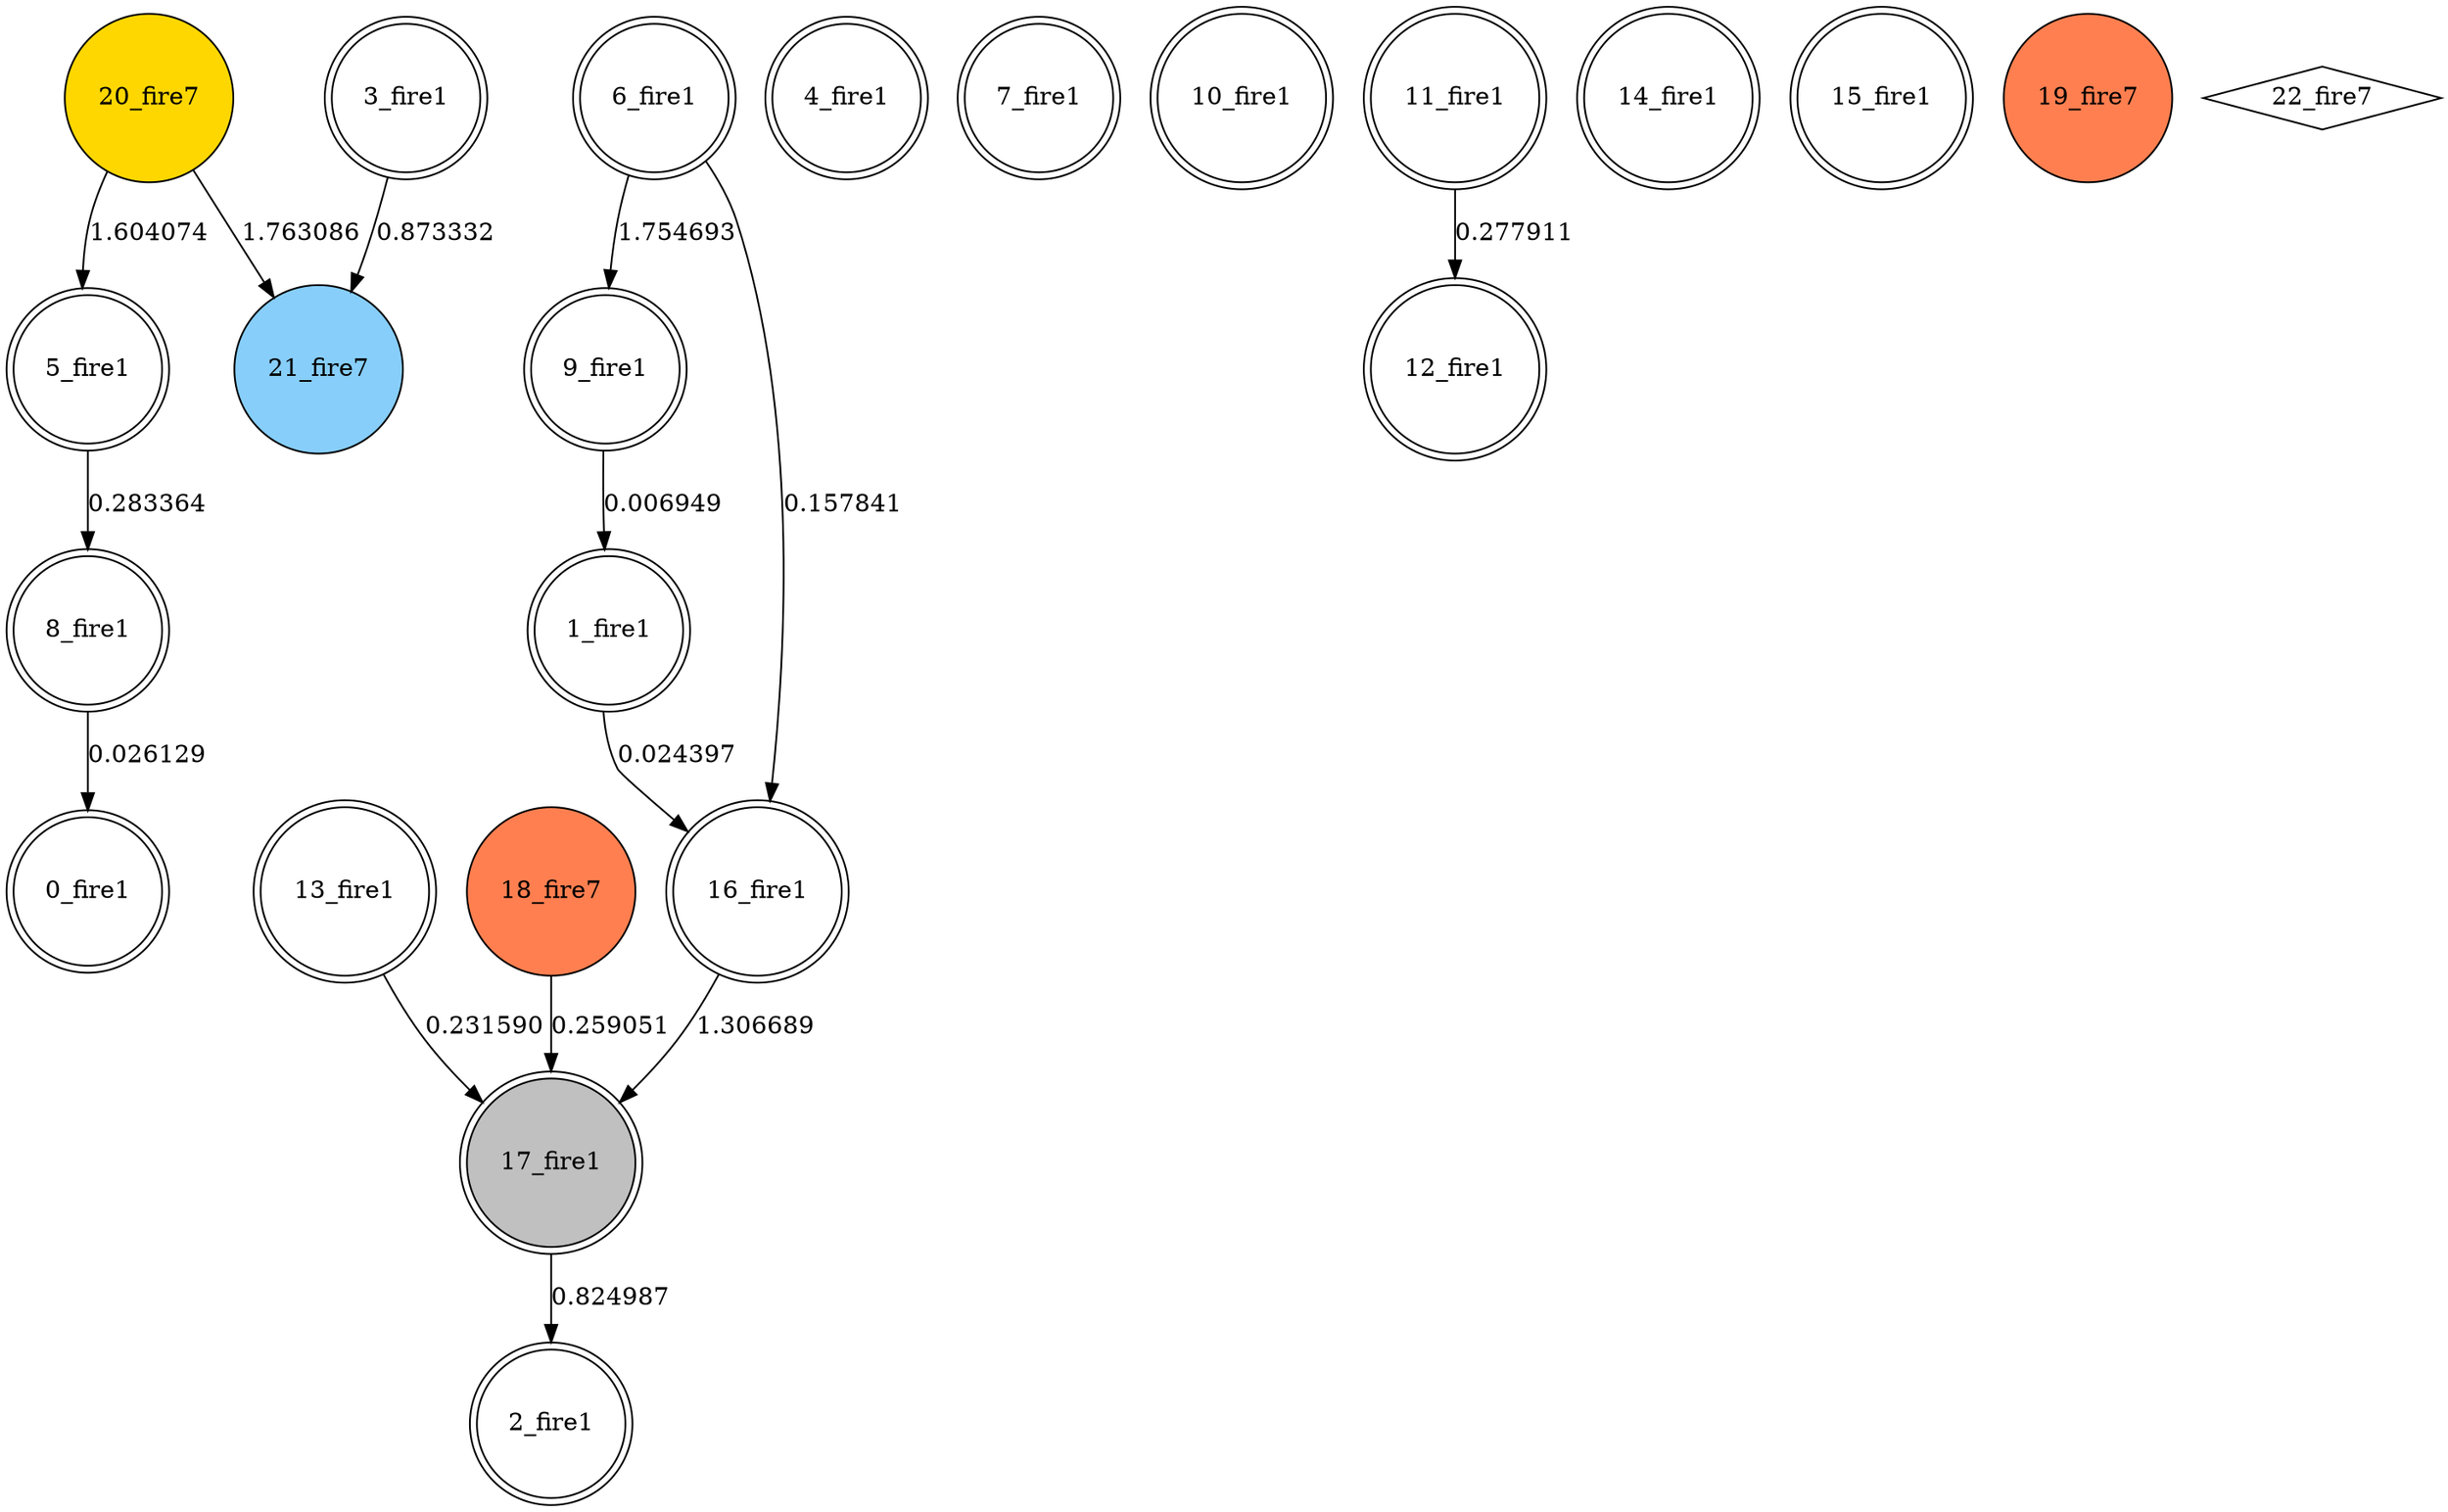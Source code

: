 digraph G {
 node[shape = circle]
0 [label="0_fire1",shape=doublecircle]
1 [label="1_fire1",shape=doublecircle]
2 [label="2_fire1",shape=doublecircle]
3 [label="3_fire1",shape=doublecircle]
4 [label="4_fire1",shape=doublecircle]
5 [label="5_fire1",shape=doublecircle]
6 [label="6_fire1",shape=doublecircle]
7 [label="7_fire1",shape=doublecircle]
8 [label="8_fire1",shape=doublecircle]
9 [label="9_fire1",shape=doublecircle]
10 [label="10_fire1",shape=doublecircle]
11 [label="11_fire1",shape=doublecircle]
12 [label="12_fire1",shape=doublecircle]
13 [label="13_fire1",shape=doublecircle]
14 [label="14_fire1",shape=doublecircle]
15 [label="15_fire1",shape=doublecircle]
16 [label="16_fire1",shape=doublecircle]
17 [label="17_fire1",shape=doublecircle, style=filled, fillcolor=gray]
18 [label="18_fire7",style=filled, fillcolor=coral]
19 [label="19_fire7",style=filled, fillcolor=coral]
20 [label="20_fire7",style=filled, fillcolor=gold]
21 [label="21_fire7",style=filled, fillcolor=lightskyblue]
22 [label="22_fire7",shape=diamond]
1 -> 16 [label="0.024397"]
9 -> 1 [label="0.006949"]
17 -> 2 [label="0.824987"]
11 -> 12 [label="0.277911"]
13 -> 17 [label="0.231590"]
18 -> 17 [label="0.259051"]
20 -> 21 [label="1.763086"]
5 -> 8 [label="0.283364"]
8 -> 0 [label="0.026129"]
6 -> 16 [label="0.157841"]
6 -> 9 [label="1.754693"]
16 -> 17 [label="1.306689"]
20 -> 5 [label="1.604074"]
3 -> 21 [label="0.873332"]
}
